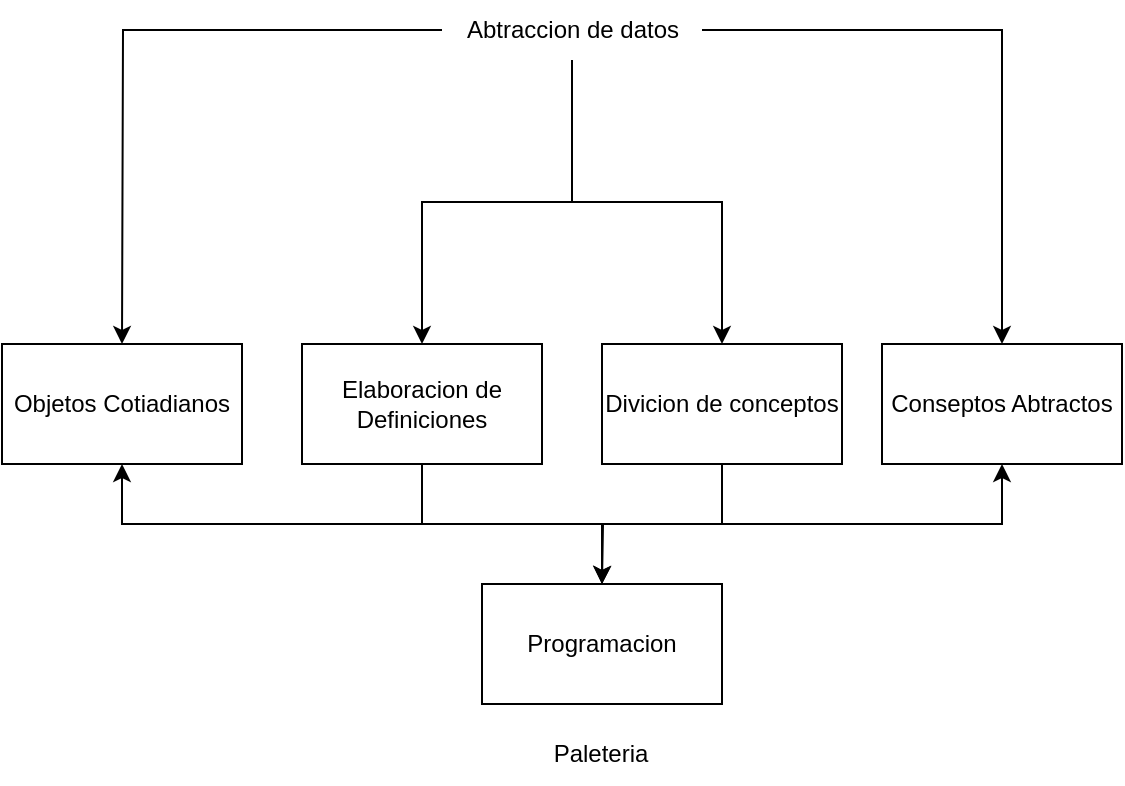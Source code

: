 <mxfile version="21.3.7" type="github" pages="2">
  <diagram name="Abstraccion de datos" id="vmyZVhUrjJjc2fNe_EBC">
    <mxGraphModel dx="794" dy="487" grid="1" gridSize="10" guides="1" tooltips="1" connect="1" arrows="1" fold="1" page="1" pageScale="1" pageWidth="827" pageHeight="1169" math="0" shadow="0">
      <root>
        <mxCell id="0" />
        <mxCell id="1" parent="0" />
        <mxCell id="yFk1ZXHLHFxrqJxsQ3wd-2" style="edgeStyle=orthogonalEdgeStyle;rounded=0;orthogonalLoop=1;jettySize=auto;html=1;" parent="1" source="yFk1ZXHLHFxrqJxsQ3wd-1" edge="1">
          <mxGeometry relative="1" as="geometry">
            <mxPoint x="210.0" y="230" as="targetPoint" />
          </mxGeometry>
        </mxCell>
        <mxCell id="yFk1ZXHLHFxrqJxsQ3wd-5" style="edgeStyle=orthogonalEdgeStyle;rounded=0;orthogonalLoop=1;jettySize=auto;html=1;entryX=0.5;entryY=0;entryDx=0;entryDy=0;" parent="1" source="yFk1ZXHLHFxrqJxsQ3wd-1" target="yFk1ZXHLHFxrqJxsQ3wd-4" edge="1">
          <mxGeometry relative="1" as="geometry" />
        </mxCell>
        <mxCell id="yFk1ZXHLHFxrqJxsQ3wd-7" style="edgeStyle=orthogonalEdgeStyle;rounded=0;orthogonalLoop=1;jettySize=auto;html=1;" parent="1" source="yFk1ZXHLHFxrqJxsQ3wd-1" target="yFk1ZXHLHFxrqJxsQ3wd-6" edge="1">
          <mxGeometry relative="1" as="geometry" />
        </mxCell>
        <mxCell id="yFk1ZXHLHFxrqJxsQ3wd-9" style="edgeStyle=orthogonalEdgeStyle;rounded=0;orthogonalLoop=1;jettySize=auto;html=1;entryX=0.5;entryY=0;entryDx=0;entryDy=0;" parent="1" source="yFk1ZXHLHFxrqJxsQ3wd-1" target="yFk1ZXHLHFxrqJxsQ3wd-8" edge="1">
          <mxGeometry relative="1" as="geometry" />
        </mxCell>
        <mxCell id="yFk1ZXHLHFxrqJxsQ3wd-1" value="Abtraccion de datos" style="text;html=1;align=center;verticalAlign=middle;resizable=0;points=[];autosize=1;strokeColor=none;fillColor=none;" parent="1" vertex="1">
          <mxGeometry x="370" y="58" width="130" height="30" as="geometry" />
        </mxCell>
        <mxCell id="yFk1ZXHLHFxrqJxsQ3wd-3" value="Objetos Cotiadianos" style="rounded=0;whiteSpace=wrap;html=1;" parent="1" vertex="1">
          <mxGeometry x="150" y="230" width="120" height="60" as="geometry" />
        </mxCell>
        <mxCell id="yFk1ZXHLHFxrqJxsQ3wd-19" style="edgeStyle=orthogonalEdgeStyle;rounded=0;orthogonalLoop=1;jettySize=auto;html=1;entryX=0.5;entryY=0;entryDx=0;entryDy=0;" parent="1" source="yFk1ZXHLHFxrqJxsQ3wd-4" target="yFk1ZXHLHFxrqJxsQ3wd-15" edge="1">
          <mxGeometry relative="1" as="geometry" />
        </mxCell>
        <mxCell id="yFk1ZXHLHFxrqJxsQ3wd-4" value="Elaboracion de Definiciones" style="rounded=0;whiteSpace=wrap;html=1;" parent="1" vertex="1">
          <mxGeometry x="300" y="230" width="120" height="60" as="geometry" />
        </mxCell>
        <mxCell id="yFk1ZXHLHFxrqJxsQ3wd-18" style="edgeStyle=orthogonalEdgeStyle;rounded=0;orthogonalLoop=1;jettySize=auto;html=1;" parent="1" source="yFk1ZXHLHFxrqJxsQ3wd-6" edge="1">
          <mxGeometry relative="1" as="geometry">
            <mxPoint x="450" y="350" as="targetPoint" />
          </mxGeometry>
        </mxCell>
        <mxCell id="yFk1ZXHLHFxrqJxsQ3wd-6" value="Divicion de conceptos" style="rounded=0;whiteSpace=wrap;html=1;" parent="1" vertex="1">
          <mxGeometry x="450" y="230" width="120" height="60" as="geometry" />
        </mxCell>
        <mxCell id="yFk1ZXHLHFxrqJxsQ3wd-8" value="Conseptos Abtractos" style="rounded=0;whiteSpace=wrap;html=1;" parent="1" vertex="1">
          <mxGeometry x="590" y="230" width="120" height="60" as="geometry" />
        </mxCell>
        <mxCell id="yFk1ZXHLHFxrqJxsQ3wd-16" style="edgeStyle=orthogonalEdgeStyle;rounded=0;orthogonalLoop=1;jettySize=auto;html=1;exitX=0.5;exitY=0;exitDx=0;exitDy=0;" parent="1" source="yFk1ZXHLHFxrqJxsQ3wd-15" target="yFk1ZXHLHFxrqJxsQ3wd-3" edge="1">
          <mxGeometry relative="1" as="geometry" />
        </mxCell>
        <mxCell id="yFk1ZXHLHFxrqJxsQ3wd-17" style="edgeStyle=orthogonalEdgeStyle;rounded=0;orthogonalLoop=1;jettySize=auto;html=1;exitX=0.5;exitY=0;exitDx=0;exitDy=0;entryX=0.5;entryY=1;entryDx=0;entryDy=0;" parent="1" source="yFk1ZXHLHFxrqJxsQ3wd-15" target="yFk1ZXHLHFxrqJxsQ3wd-8" edge="1">
          <mxGeometry relative="1" as="geometry" />
        </mxCell>
        <mxCell id="yFk1ZXHLHFxrqJxsQ3wd-15" value="Programacion" style="rounded=0;whiteSpace=wrap;html=1;" parent="1" vertex="1">
          <mxGeometry x="390" y="350" width="120" height="60" as="geometry" />
        </mxCell>
        <mxCell id="yFk1ZXHLHFxrqJxsQ3wd-20" value="Paleteria" style="text;html=1;align=center;verticalAlign=middle;resizable=0;points=[];autosize=1;strokeColor=none;fillColor=none;" parent="1" vertex="1">
          <mxGeometry x="414" y="420" width="70" height="30" as="geometry" />
        </mxCell>
      </root>
    </mxGraphModel>
  </diagram>
  <diagram id="ikmWyJgNDlnw0_Jkekj7" name="Modelo de una clase_Objetos">
    <mxGraphModel dx="794" dy="487" grid="1" gridSize="10" guides="1" tooltips="1" connect="1" arrows="1" fold="1" page="1" pageScale="1" pageWidth="827" pageHeight="1169" math="0" shadow="0">
      <root>
        <mxCell id="0" />
        <mxCell id="1" parent="0" />
        <mxCell id="VgYf9zXnpXQQg-25lfOI-1" value="Automovil" style="swimlane;fontStyle=0;childLayout=stackLayout;horizontal=1;startSize=26;fillColor=none;horizontalStack=0;resizeParent=1;resizeParentMax=0;resizeLast=0;collapsible=1;marginBottom=0;whiteSpace=wrap;html=1;" vertex="1" parent="1">
          <mxGeometry x="90" y="80" width="140" height="208" as="geometry">
            <mxRectangle x="90" y="80" width="90" height="30" as="alternateBounds" />
          </mxGeometry>
        </mxCell>
        <mxCell id="VgYf9zXnpXQQg-25lfOI-2" value="- Marca: String" style="text;strokeColor=none;fillColor=none;align=left;verticalAlign=top;spacingLeft=4;spacingRight=4;overflow=hidden;rotatable=0;points=[[0,0.5],[1,0.5]];portConstraint=eastwest;whiteSpace=wrap;html=1;" vertex="1" parent="VgYf9zXnpXQQg-25lfOI-1">
          <mxGeometry y="26" width="140" height="26" as="geometry" />
        </mxCell>
        <mxCell id="VgYf9zXnpXQQg-25lfOI-3" value="- Modelo: String" style="text;strokeColor=none;fillColor=none;align=left;verticalAlign=top;spacingLeft=4;spacingRight=4;overflow=hidden;rotatable=0;points=[[0,0.5],[1,0.5]];portConstraint=eastwest;whiteSpace=wrap;html=1;" vertex="1" parent="VgYf9zXnpXQQg-25lfOI-1">
          <mxGeometry y="52" width="140" height="26" as="geometry" />
        </mxCell>
        <mxCell id="VgYf9zXnpXQQg-25lfOI-4" value="- Color: String&lt;table&gt;&lt;tbody&gt;&lt;tr&gt;&lt;td&gt;&lt;br&gt;&lt;/td&gt;&lt;/tr&gt;&lt;tr&gt;&lt;td&gt;&lt;br&gt;&lt;/td&gt;&lt;/tr&gt;&lt;/tbody&gt;&lt;/table&gt;" style="text;strokeColor=none;fillColor=none;align=left;verticalAlign=top;spacingLeft=4;spacingRight=4;overflow=hidden;rotatable=0;points=[[0,0.5],[1,0.5]];portConstraint=eastwest;whiteSpace=wrap;html=1;" vertex="1" parent="VgYf9zXnpXQQg-25lfOI-1">
          <mxGeometry y="78" width="140" height="26" as="geometry" />
        </mxCell>
        <mxCell id="VgYf9zXnpXQQg-25lfOI-7" value="+ Velocidad() void" style="text;strokeColor=none;fillColor=none;align=left;verticalAlign=top;spacingLeft=4;spacingRight=4;overflow=hidden;rotatable=0;points=[[0,0.5],[1,0.5]];portConstraint=eastwest;whiteSpace=wrap;html=1;" vertex="1" parent="VgYf9zXnpXQQg-25lfOI-1">
          <mxGeometry y="104" width="140" height="26" as="geometry" />
        </mxCell>
        <mxCell id="VgYf9zXnpXQQg-25lfOI-6" value="+ Frenar () void" style="text;strokeColor=none;fillColor=none;align=left;verticalAlign=top;spacingLeft=4;spacingRight=4;overflow=hidden;rotatable=0;points=[[0,0.5],[1,0.5]];portConstraint=eastwest;whiteSpace=wrap;html=1;" vertex="1" parent="VgYf9zXnpXQQg-25lfOI-1">
          <mxGeometry y="130" width="140" height="26" as="geometry" />
        </mxCell>
        <mxCell id="VgYf9zXnpXQQg-25lfOI-8" value="+ Retroceder() Void&amp;nbsp;" style="text;strokeColor=none;fillColor=none;align=left;verticalAlign=top;spacingLeft=4;spacingRight=4;overflow=hidden;rotatable=0;points=[[0,0.5],[1,0.5]];portConstraint=eastwest;whiteSpace=wrap;html=1;" vertex="1" parent="VgYf9zXnpXQQg-25lfOI-1">
          <mxGeometry y="156" width="140" height="26" as="geometry" />
        </mxCell>
        <mxCell id="VgYf9zXnpXQQg-25lfOI-5" value="+ Avanzar( ) Void" style="text;strokeColor=none;fillColor=none;align=left;verticalAlign=top;spacingLeft=4;spacingRight=4;overflow=hidden;rotatable=0;points=[[0,0.5],[1,0.5]];portConstraint=eastwest;whiteSpace=wrap;html=1;" vertex="1" parent="VgYf9zXnpXQQg-25lfOI-1">
          <mxGeometry y="182" width="140" height="26" as="geometry" />
        </mxCell>
        <mxCell id="VgYf9zXnpXQQg-25lfOI-9" value="public class Automovil{&lt;br&gt;// variables&lt;br&gt;//metodos&lt;br&gt;&lt;br&gt;}" style="text;html=1;align=center;verticalAlign=middle;resizable=0;points=[];autosize=1;strokeColor=none;fillColor=none;" vertex="1" parent="1">
          <mxGeometry x="250" y="80" width="140" height="90" as="geometry" />
        </mxCell>
        <mxCell id="VgYf9zXnpXQQg-25lfOI-18" style="edgeStyle=orthogonalEdgeStyle;rounded=0;orthogonalLoop=1;jettySize=auto;html=1;entryX=0.429;entryY=1.038;entryDx=0;entryDy=0;entryPerimeter=0;" edge="1" parent="1" source="VgYf9zXnpXQQg-25lfOI-10" target="VgYf9zXnpXQQg-25lfOI-5">
          <mxGeometry relative="1" as="geometry" />
        </mxCell>
        <mxCell id="VgYf9zXnpXQQg-25lfOI-10" value="Automovil_Nuevo" style="swimlane;fontStyle=0;childLayout=stackLayout;horizontal=1;startSize=26;fillColor=none;horizontalStack=0;resizeParent=1;resizeParentMax=0;resizeLast=0;collapsible=1;marginBottom=0;whiteSpace=wrap;html=1;" vertex="1" parent="1">
          <mxGeometry x="80" y="370" width="140" height="78" as="geometry">
            <mxRectangle x="90" y="80" width="90" height="30" as="alternateBounds" />
          </mxGeometry>
        </mxCell>
        <mxCell id="VgYf9zXnpXQQg-25lfOI-11" value="- Precio venta: Float" style="text;strokeColor=none;fillColor=none;align=left;verticalAlign=top;spacingLeft=4;spacingRight=4;overflow=hidden;rotatable=0;points=[[0,0.5],[1,0.5]];portConstraint=eastwest;whiteSpace=wrap;html=1;" vertex="1" parent="VgYf9zXnpXQQg-25lfOI-10">
          <mxGeometry y="26" width="140" height="26" as="geometry" />
        </mxCell>
        <mxCell id="VgYf9zXnpXQQg-25lfOI-12" value="- F Entrega: Date" style="text;strokeColor=none;fillColor=none;align=left;verticalAlign=top;spacingLeft=4;spacingRight=4;overflow=hidden;rotatable=0;points=[[0,0.5],[1,0.5]];portConstraint=eastwest;whiteSpace=wrap;html=1;" vertex="1" parent="VgYf9zXnpXQQg-25lfOI-10">
          <mxGeometry y="52" width="140" height="26" as="geometry" />
        </mxCell>
        <mxCell id="VgYf9zXnpXQQg-25lfOI-22" style="edgeStyle=orthogonalEdgeStyle;rounded=0;orthogonalLoop=1;jettySize=auto;html=1;entryX=0.436;entryY=1;entryDx=0;entryDy=0;entryPerimeter=0;" edge="1" parent="1" source="VgYf9zXnpXQQg-25lfOI-19" target="VgYf9zXnpXQQg-25lfOI-5">
          <mxGeometry relative="1" as="geometry" />
        </mxCell>
        <mxCell id="VgYf9zXnpXQQg-25lfOI-19" value="Automovil_Compra" style="swimlane;fontStyle=0;childLayout=stackLayout;horizontal=1;startSize=26;fillColor=none;horizontalStack=0;resizeParent=1;resizeParentMax=0;resizeLast=0;collapsible=1;marginBottom=0;whiteSpace=wrap;html=1;" vertex="1" parent="1">
          <mxGeometry x="240" y="370" width="140" height="78" as="geometry">
            <mxRectangle x="90" y="80" width="90" height="30" as="alternateBounds" />
          </mxGeometry>
        </mxCell>
        <mxCell id="VgYf9zXnpXQQg-25lfOI-20" value="- Dueñp: String" style="text;strokeColor=none;fillColor=none;align=left;verticalAlign=top;spacingLeft=4;spacingRight=4;overflow=hidden;rotatable=0;points=[[0,0.5],[1,0.5]];portConstraint=eastwest;whiteSpace=wrap;html=1;" vertex="1" parent="VgYf9zXnpXQQg-25lfOI-19">
          <mxGeometry y="26" width="140" height="26" as="geometry" />
        </mxCell>
        <mxCell id="VgYf9zXnpXQQg-25lfOI-21" value="- Motivo: String" style="text;strokeColor=none;fillColor=none;align=left;verticalAlign=top;spacingLeft=4;spacingRight=4;overflow=hidden;rotatable=0;points=[[0,0.5],[1,0.5]];portConstraint=eastwest;whiteSpace=wrap;html=1;" vertex="1" parent="VgYf9zXnpXQQg-25lfOI-19">
          <mxGeometry y="52" width="140" height="26" as="geometry" />
        </mxCell>
        <mxCell id="VgYf9zXnpXQQg-25lfOI-28" style="edgeStyle=orthogonalEdgeStyle;rounded=0;orthogonalLoop=1;jettySize=auto;html=1;entryX=0.5;entryY=0;entryDx=0;entryDy=0;" edge="1" parent="1" source="VgYf9zXnpXQQg-25lfOI-23" target="VgYf9zXnpXQQg-25lfOI-24">
          <mxGeometry relative="1" as="geometry" />
        </mxCell>
        <mxCell id="VgYf9zXnpXQQg-25lfOI-23" value="Clase A" style="rounded=1;whiteSpace=wrap;html=1;absoluteArcSize=1;arcSize=14;strokeWidth=2;" vertex="1" parent="1">
          <mxGeometry x="560" y="110" width="60" height="60" as="geometry" />
        </mxCell>
        <mxCell id="VgYf9zXnpXQQg-25lfOI-29" style="edgeStyle=orthogonalEdgeStyle;rounded=0;orthogonalLoop=1;jettySize=auto;html=1;entryX=0.5;entryY=0;entryDx=0;entryDy=0;" edge="1" parent="1" source="VgYf9zXnpXQQg-25lfOI-24" target="VgYf9zXnpXQQg-25lfOI-26">
          <mxGeometry relative="1" as="geometry" />
        </mxCell>
        <mxCell id="VgYf9zXnpXQQg-25lfOI-30" style="edgeStyle=orthogonalEdgeStyle;rounded=0;orthogonalLoop=1;jettySize=auto;html=1;exitX=0.5;exitY=1;exitDx=0;exitDy=0;entryX=0.5;entryY=0;entryDx=0;entryDy=0;" edge="1" parent="1" source="VgYf9zXnpXQQg-25lfOI-24" target="VgYf9zXnpXQQg-25lfOI-25">
          <mxGeometry relative="1" as="geometry" />
        </mxCell>
        <mxCell id="VgYf9zXnpXQQg-25lfOI-31" style="edgeStyle=orthogonalEdgeStyle;rounded=0;orthogonalLoop=1;jettySize=auto;html=1;exitX=0.5;exitY=1;exitDx=0;exitDy=0;entryX=0.5;entryY=0;entryDx=0;entryDy=0;" edge="1" parent="1" source="VgYf9zXnpXQQg-25lfOI-24" target="VgYf9zXnpXQQg-25lfOI-27">
          <mxGeometry relative="1" as="geometry" />
        </mxCell>
        <mxCell id="VgYf9zXnpXQQg-25lfOI-24" value="Clase B" style="rounded=1;whiteSpace=wrap;html=1;absoluteArcSize=1;arcSize=14;strokeWidth=2;" vertex="1" parent="1">
          <mxGeometry x="560" y="200" width="60" height="60" as="geometry" />
        </mxCell>
        <mxCell id="VgYf9zXnpXQQg-25lfOI-25" value="Clase C" style="rounded=1;whiteSpace=wrap;html=1;absoluteArcSize=1;arcSize=14;strokeWidth=2;" vertex="1" parent="1">
          <mxGeometry x="450" y="300" width="60" height="60" as="geometry" />
        </mxCell>
        <mxCell id="VgYf9zXnpXQQg-25lfOI-26" value="Clase D" style="rounded=1;whiteSpace=wrap;html=1;absoluteArcSize=1;arcSize=14;strokeWidth=2;" vertex="1" parent="1">
          <mxGeometry x="560" y="300" width="60" height="60" as="geometry" />
        </mxCell>
        <mxCell id="VgYf9zXnpXQQg-25lfOI-27" value="Clase E" style="rounded=1;whiteSpace=wrap;html=1;absoluteArcSize=1;arcSize=14;strokeWidth=2;" vertex="1" parent="1">
          <mxGeometry x="670" y="300" width="60" height="60" as="geometry" />
        </mxCell>
        <mxCell id="VgYf9zXnpXQQg-25lfOI-32" value="Superclase" style="text;html=1;align=center;verticalAlign=middle;resizable=0;points=[];autosize=1;strokeColor=none;fillColor=none;" vertex="1" parent="1">
          <mxGeometry x="640" y="128" width="80" height="30" as="geometry" />
        </mxCell>
        <mxCell id="VgYf9zXnpXQQg-25lfOI-33" value="Subclase" style="text;html=1;align=center;verticalAlign=middle;resizable=0;points=[];autosize=1;strokeColor=none;fillColor=none;" vertex="1" parent="1">
          <mxGeometry x="645" y="215" width="70" height="30" as="geometry" />
        </mxCell>
      </root>
    </mxGraphModel>
  </diagram>
</mxfile>
